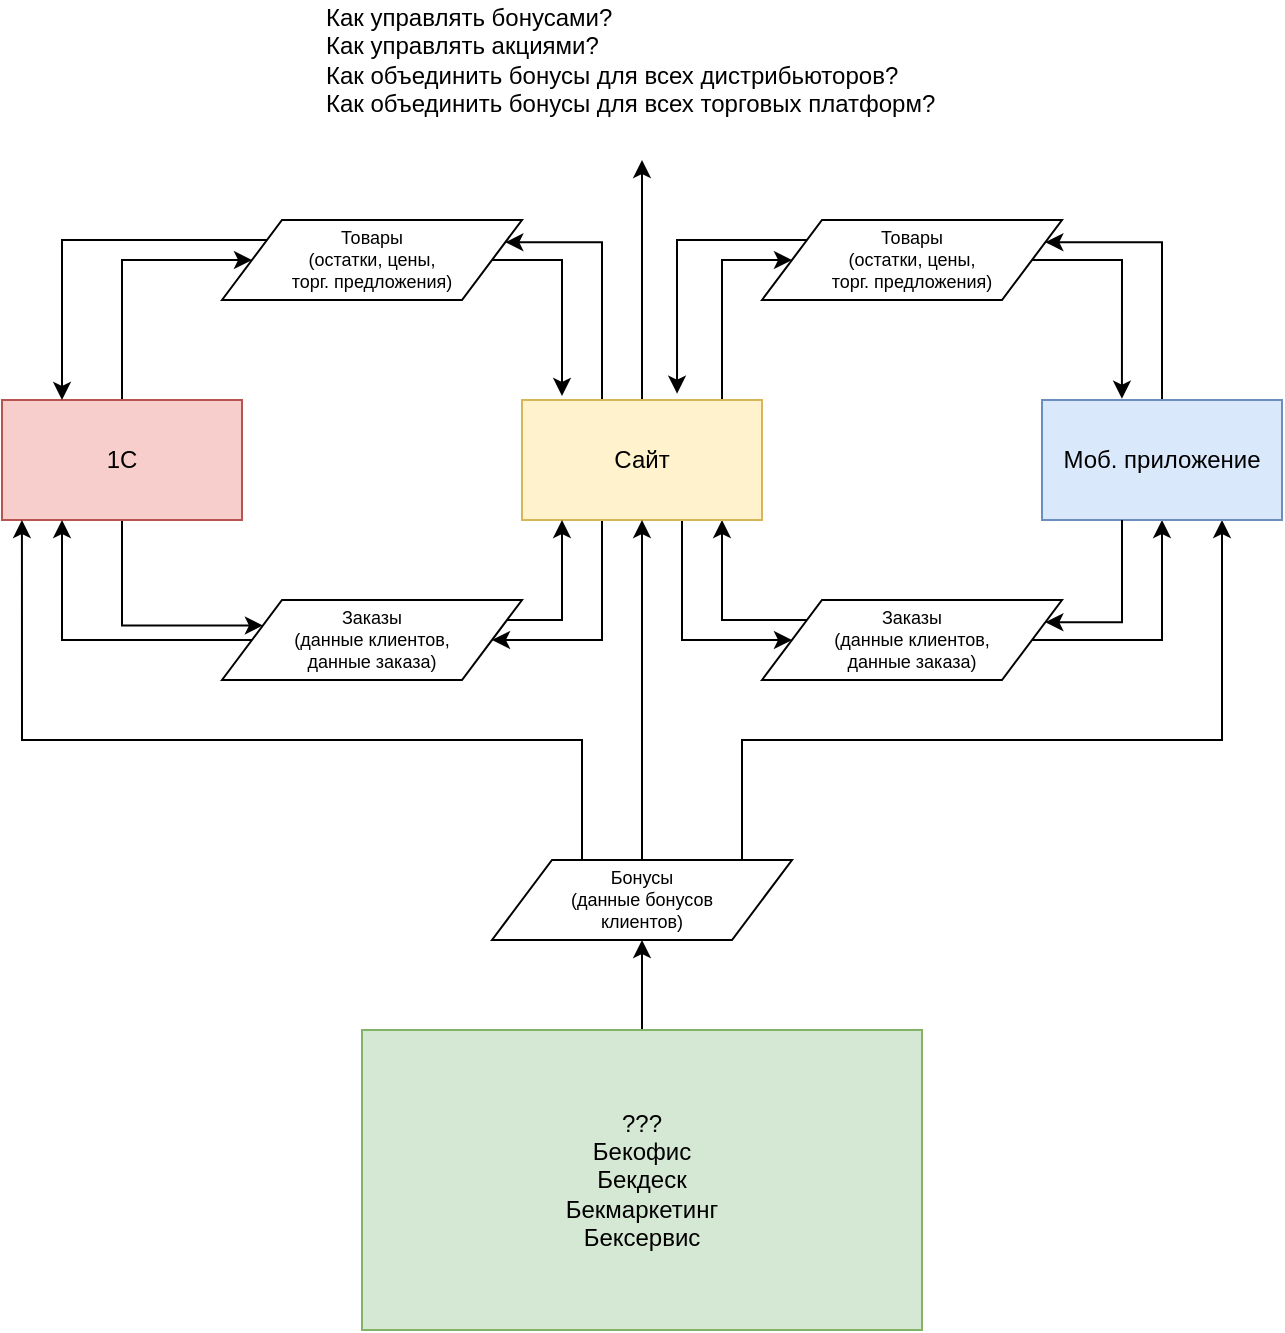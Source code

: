 <mxfile version="12.9.11" type="github">
  <diagram id="prtHgNgQTEPvFCAcTncT" name="Page-1">
    <mxGraphModel dx="1185" dy="1804" grid="1" gridSize="10" guides="1" tooltips="1" connect="1" arrows="1" fold="1" page="1" pageScale="1" pageWidth="827" pageHeight="1169" math="0" shadow="0">
      <root>
        <mxCell id="0" />
        <mxCell id="1" parent="0" />
        <mxCell id="5-2qtGXvS5xHU3MuhLib-55" value="" style="edgeStyle=orthogonalEdgeStyle;rounded=0;orthogonalLoop=1;jettySize=auto;html=1;fontSize=12;entryX=0.75;entryY=1;entryDx=0;entryDy=0;" edge="1" parent="1" source="5-2qtGXvS5xHU3MuhLib-36" target="5-2qtGXvS5xHU3MuhLib-4">
          <mxGeometry relative="1" as="geometry">
            <mxPoint x="410" y="270" as="targetPoint" />
            <Array as="points">
              <mxPoint x="460" y="290" />
              <mxPoint x="700" y="290" />
            </Array>
          </mxGeometry>
        </mxCell>
        <mxCell id="5-2qtGXvS5xHU3MuhLib-24" value="" style="edgeStyle=orthogonalEdgeStyle;rounded=0;orthogonalLoop=1;jettySize=auto;html=1;fontSize=9;entryX=0;entryY=0.5;entryDx=0;entryDy=0;" edge="1" parent="1" source="5-2qtGXvS5xHU3MuhLib-1" target="5-2qtGXvS5xHU3MuhLib-8">
          <mxGeometry relative="1" as="geometry">
            <mxPoint x="150" y="40.0" as="targetPoint" />
            <Array as="points">
              <mxPoint x="150" y="50" />
            </Array>
          </mxGeometry>
        </mxCell>
        <mxCell id="5-2qtGXvS5xHU3MuhLib-26" value="" style="edgeStyle=orthogonalEdgeStyle;rounded=0;orthogonalLoop=1;jettySize=auto;html=1;fontSize=9;entryX=0;entryY=0.25;entryDx=0;entryDy=0;" edge="1" parent="1" source="5-2qtGXvS5xHU3MuhLib-1" target="5-2qtGXvS5xHU3MuhLib-9">
          <mxGeometry relative="1" as="geometry">
            <mxPoint x="150" y="260" as="targetPoint" />
            <Array as="points">
              <mxPoint x="150" y="233" />
            </Array>
          </mxGeometry>
        </mxCell>
        <mxCell id="5-2qtGXvS5xHU3MuhLib-1" value="1C" style="rounded=0;whiteSpace=wrap;html=1;fillColor=#f8cecc;strokeColor=#b85450;" vertex="1" parent="1">
          <mxGeometry x="90" y="120" width="120" height="60" as="geometry" />
        </mxCell>
        <mxCell id="5-2qtGXvS5xHU3MuhLib-16" value="" style="edgeStyle=orthogonalEdgeStyle;rounded=0;orthogonalLoop=1;jettySize=auto;html=1;fontSize=9;entryX=1;entryY=0.25;entryDx=0;entryDy=0;" edge="1" parent="1" source="5-2qtGXvS5xHU3MuhLib-3" target="5-2qtGXvS5xHU3MuhLib-8">
          <mxGeometry relative="1" as="geometry">
            <mxPoint x="390" y="30" as="targetPoint" />
            <Array as="points">
              <mxPoint x="390" y="41" />
            </Array>
          </mxGeometry>
        </mxCell>
        <mxCell id="5-2qtGXvS5xHU3MuhLib-32" value="" style="edgeStyle=orthogonalEdgeStyle;rounded=0;orthogonalLoop=1;jettySize=auto;html=1;fontSize=9;entryX=1;entryY=0.5;entryDx=0;entryDy=0;" edge="1" parent="1" source="5-2qtGXvS5xHU3MuhLib-3" target="5-2qtGXvS5xHU3MuhLib-9">
          <mxGeometry relative="1" as="geometry">
            <mxPoint x="400" y="260" as="targetPoint" />
            <Array as="points">
              <mxPoint x="390" y="240" />
            </Array>
          </mxGeometry>
        </mxCell>
        <mxCell id="5-2qtGXvS5xHU3MuhLib-46" value="" style="edgeStyle=orthogonalEdgeStyle;rounded=0;orthogonalLoop=1;jettySize=auto;html=1;fontSize=12;entryX=0;entryY=0.5;entryDx=0;entryDy=0;" edge="1" parent="1" source="5-2qtGXvS5xHU3MuhLib-3" target="5-2qtGXvS5xHU3MuhLib-34">
          <mxGeometry relative="1" as="geometry">
            <mxPoint x="490" y="50" as="targetPoint" />
            <Array as="points">
              <mxPoint x="450" y="50" />
            </Array>
          </mxGeometry>
        </mxCell>
        <mxCell id="5-2qtGXvS5xHU3MuhLib-48" value="" style="edgeStyle=orthogonalEdgeStyle;rounded=0;orthogonalLoop=1;jettySize=auto;html=1;fontSize=12;exitX=0;exitY=0;exitDx=0;exitDy=0;" edge="1" parent="1" source="5-2qtGXvS5xHU3MuhLib-35" target="5-2qtGXvS5xHU3MuhLib-3">
          <mxGeometry relative="1" as="geometry">
            <mxPoint x="410" y="260" as="sourcePoint" />
            <Array as="points">
              <mxPoint x="495" y="230" />
              <mxPoint x="450" y="230" />
            </Array>
          </mxGeometry>
        </mxCell>
        <mxCell id="5-2qtGXvS5xHU3MuhLib-50" value="" style="edgeStyle=orthogonalEdgeStyle;rounded=0;orthogonalLoop=1;jettySize=auto;html=1;fontSize=12;entryX=0;entryY=0.5;entryDx=0;entryDy=0;" edge="1" parent="1" source="5-2qtGXvS5xHU3MuhLib-3" target="5-2qtGXvS5xHU3MuhLib-35">
          <mxGeometry relative="1" as="geometry">
            <mxPoint x="410" y="260" as="targetPoint" />
            <Array as="points">
              <mxPoint x="430" y="240" />
            </Array>
          </mxGeometry>
        </mxCell>
        <mxCell id="5-2qtGXvS5xHU3MuhLib-61" value="" style="edgeStyle=orthogonalEdgeStyle;rounded=0;orthogonalLoop=1;jettySize=auto;html=1;fontSize=12;" edge="1" parent="1" source="5-2qtGXvS5xHU3MuhLib-3">
          <mxGeometry relative="1" as="geometry">
            <mxPoint x="410" as="targetPoint" />
          </mxGeometry>
        </mxCell>
        <mxCell id="5-2qtGXvS5xHU3MuhLib-3" value="Сайт" style="rounded=0;whiteSpace=wrap;html=1;fillColor=#fff2cc;strokeColor=#d6b656;" vertex="1" parent="1">
          <mxGeometry x="350" y="120" width="120" height="60" as="geometry" />
        </mxCell>
        <mxCell id="5-2qtGXvS5xHU3MuhLib-38" value="" style="edgeStyle=orthogonalEdgeStyle;rounded=0;orthogonalLoop=1;jettySize=auto;html=1;fontSize=12;exitX=1;exitY=0.75;exitDx=0;exitDy=0;" edge="1" parent="1" source="5-2qtGXvS5xHU3MuhLib-35" target="5-2qtGXvS5xHU3MuhLib-4">
          <mxGeometry relative="1" as="geometry">
            <mxPoint x="670" y="260" as="sourcePoint" />
            <Array as="points">
              <mxPoint x="600" y="240" />
              <mxPoint x="670" y="240" />
            </Array>
          </mxGeometry>
        </mxCell>
        <mxCell id="5-2qtGXvS5xHU3MuhLib-42" value="" style="edgeStyle=orthogonalEdgeStyle;rounded=0;orthogonalLoop=1;jettySize=auto;html=1;fontSize=12;entryX=1;entryY=0.25;entryDx=0;entryDy=0;" edge="1" parent="1" source="5-2qtGXvS5xHU3MuhLib-4" target="5-2qtGXvS5xHU3MuhLib-34">
          <mxGeometry relative="1" as="geometry">
            <mxPoint x="670" y="40.0" as="targetPoint" />
            <Array as="points">
              <mxPoint x="670" y="41" />
            </Array>
          </mxGeometry>
        </mxCell>
        <mxCell id="5-2qtGXvS5xHU3MuhLib-4" value="Моб. приложение" style="rounded=0;whiteSpace=wrap;html=1;fillColor=#dae8fc;strokeColor=#6c8ebf;" vertex="1" parent="1">
          <mxGeometry x="610" y="120" width="120" height="60" as="geometry" />
        </mxCell>
        <mxCell id="5-2qtGXvS5xHU3MuhLib-6" value="&lt;div&gt;&lt;span&gt;Как управлять бонусами?&lt;/span&gt;&lt;/div&gt;Как управлять акциями?&lt;br&gt;Как объединить бонусы для всех дистрибьюторов?&lt;br&gt;Как объединить бонусы для всех торговых платформ?" style="text;html=1;align=left;verticalAlign=middle;resizable=0;points=[];autosize=1;" vertex="1" parent="1">
          <mxGeometry x="250" y="-80" width="320" height="60" as="geometry" />
        </mxCell>
        <mxCell id="5-2qtGXvS5xHU3MuhLib-18" value="" style="edgeStyle=orthogonalEdgeStyle;rounded=0;orthogonalLoop=1;jettySize=auto;html=1;fontSize=9;" edge="1" parent="1" source="5-2qtGXvS5xHU3MuhLib-8">
          <mxGeometry relative="1" as="geometry">
            <mxPoint x="370" y="118" as="targetPoint" />
            <Array as="points">
              <mxPoint x="370" y="50" />
            </Array>
          </mxGeometry>
        </mxCell>
        <mxCell id="5-2qtGXvS5xHU3MuhLib-20" value="" style="edgeStyle=orthogonalEdgeStyle;rounded=0;orthogonalLoop=1;jettySize=auto;html=1;fontSize=9;entryX=0.25;entryY=0;entryDx=0;entryDy=0;" edge="1" parent="1" source="5-2qtGXvS5xHU3MuhLib-8" target="5-2qtGXvS5xHU3MuhLib-1">
          <mxGeometry relative="1" as="geometry">
            <mxPoint x="105" y="50.0" as="targetPoint" />
            <Array as="points">
              <mxPoint x="120" y="40" />
            </Array>
          </mxGeometry>
        </mxCell>
        <mxCell id="5-2qtGXvS5xHU3MuhLib-8" value="&lt;span&gt;Товары &lt;br&gt;(остатки, цены, &lt;br&gt;торг. предложения)&lt;/span&gt;" style="shape=parallelogram;perimeter=parallelogramPerimeter;whiteSpace=wrap;html=1;fontSize=9;" vertex="1" parent="1">
          <mxGeometry x="200" y="30" width="150" height="40" as="geometry" />
        </mxCell>
        <mxCell id="5-2qtGXvS5xHU3MuhLib-28" value="" style="edgeStyle=orthogonalEdgeStyle;rounded=0;orthogonalLoop=1;jettySize=auto;html=1;fontSize=9;entryX=0.25;entryY=1;entryDx=0;entryDy=0;" edge="1" parent="1" source="5-2qtGXvS5xHU3MuhLib-9" target="5-2qtGXvS5xHU3MuhLib-1">
          <mxGeometry relative="1" as="geometry">
            <mxPoint x="120" y="190" as="targetPoint" />
            <Array as="points">
              <mxPoint x="120" y="240" />
            </Array>
          </mxGeometry>
        </mxCell>
        <mxCell id="5-2qtGXvS5xHU3MuhLib-30" value="" style="edgeStyle=orthogonalEdgeStyle;rounded=0;orthogonalLoop=1;jettySize=auto;html=1;fontSize=9;" edge="1" parent="1" source="5-2qtGXvS5xHU3MuhLib-9">
          <mxGeometry relative="1" as="geometry">
            <mxPoint x="370" y="180" as="targetPoint" />
            <Array as="points">
              <mxPoint x="275" y="230" />
              <mxPoint x="381" y="230" />
            </Array>
          </mxGeometry>
        </mxCell>
        <mxCell id="5-2qtGXvS5xHU3MuhLib-9" value="&lt;span&gt;Заказы &lt;br&gt;(данные клиентов, &lt;br&gt;данные заказа)&lt;/span&gt;" style="shape=parallelogram;perimeter=parallelogramPerimeter;whiteSpace=wrap;html=1;fontSize=9;" vertex="1" parent="1">
          <mxGeometry x="200" y="220" width="150" height="40" as="geometry" />
        </mxCell>
        <mxCell id="5-2qtGXvS5xHU3MuhLib-53" value="" style="edgeStyle=orthogonalEdgeStyle;rounded=0;orthogonalLoop=1;jettySize=auto;html=1;fontSize=12;" edge="1" parent="1" source="5-2qtGXvS5xHU3MuhLib-33" target="5-2qtGXvS5xHU3MuhLib-36">
          <mxGeometry relative="1" as="geometry" />
        </mxCell>
        <mxCell id="5-2qtGXvS5xHU3MuhLib-33" value="???&lt;br style=&quot;font-size: 12px;&quot;&gt;Бекофис&lt;br style=&quot;font-size: 12px;&quot;&gt;Бекдеск&lt;br style=&quot;font-size: 12px;&quot;&gt;Бекмаркетинг&lt;br style=&quot;font-size: 12px;&quot;&gt;Бексервис" style="rounded=0;whiteSpace=wrap;html=1;fontSize=12;fillColor=#d5e8d4;strokeColor=#82b366;" vertex="1" parent="1">
          <mxGeometry x="270" y="435" width="280" height="150" as="geometry" />
        </mxCell>
        <mxCell id="5-2qtGXvS5xHU3MuhLib-44" value="" style="edgeStyle=orthogonalEdgeStyle;rounded=0;orthogonalLoop=1;jettySize=auto;html=1;fontSize=12;entryX=0.646;entryY=-0.053;entryDx=0;entryDy=0;entryPerimeter=0;" edge="1" parent="1" target="5-2qtGXvS5xHU3MuhLib-3">
          <mxGeometry relative="1" as="geometry">
            <mxPoint x="545" y="40" as="sourcePoint" />
            <mxPoint x="382.5" y="40.0" as="targetPoint" />
            <Array as="points">
              <mxPoint x="428" y="40" />
            </Array>
          </mxGeometry>
        </mxCell>
        <mxCell id="5-2qtGXvS5xHU3MuhLib-52" value="" style="edgeStyle=orthogonalEdgeStyle;rounded=0;orthogonalLoop=1;jettySize=auto;html=1;fontSize=12;entryX=0.333;entryY=-0.011;entryDx=0;entryDy=0;entryPerimeter=0;" edge="1" parent="1" source="5-2qtGXvS5xHU3MuhLib-34" target="5-2qtGXvS5xHU3MuhLib-4">
          <mxGeometry relative="1" as="geometry">
            <mxPoint x="715" y="50.0" as="targetPoint" />
            <Array as="points">
              <mxPoint x="650" y="50" />
            </Array>
          </mxGeometry>
        </mxCell>
        <mxCell id="5-2qtGXvS5xHU3MuhLib-34" value="&lt;span&gt;Товары &lt;br&gt;(остатки, цены, &lt;br&gt;торг. предложения)&lt;/span&gt;" style="shape=parallelogram;perimeter=parallelogramPerimeter;whiteSpace=wrap;html=1;fontSize=9;" vertex="1" parent="1">
          <mxGeometry x="470" y="30" width="150" height="40" as="geometry" />
        </mxCell>
        <mxCell id="5-2qtGXvS5xHU3MuhLib-40" value="" style="edgeStyle=orthogonalEdgeStyle;rounded=0;orthogonalLoop=1;jettySize=auto;html=1;fontSize=12;exitX=1;exitY=0.25;exitDx=0;exitDy=0;entryX=1;entryY=0.25;entryDx=0;entryDy=0;" edge="1" parent="1" target="5-2qtGXvS5xHU3MuhLib-35">
          <mxGeometry relative="1" as="geometry">
            <mxPoint x="650" y="180" as="sourcePoint" />
            <Array as="points">
              <mxPoint x="650" y="231" />
            </Array>
          </mxGeometry>
        </mxCell>
        <mxCell id="5-2qtGXvS5xHU3MuhLib-35" value="&lt;span&gt;Заказы &lt;br&gt;(данные клиентов, &lt;br&gt;данные заказа)&lt;/span&gt;" style="shape=parallelogram;perimeter=parallelogramPerimeter;whiteSpace=wrap;html=1;fontSize=9;" vertex="1" parent="1">
          <mxGeometry x="470" y="220" width="150" height="40" as="geometry" />
        </mxCell>
        <mxCell id="5-2qtGXvS5xHU3MuhLib-57" value="" style="edgeStyle=orthogonalEdgeStyle;rounded=0;orthogonalLoop=1;jettySize=auto;html=1;fontSize=12;entryX=0.083;entryY=1;entryDx=0;entryDy=0;entryPerimeter=0;" edge="1" parent="1" source="5-2qtGXvS5xHU3MuhLib-36" target="5-2qtGXvS5xHU3MuhLib-1">
          <mxGeometry relative="1" as="geometry">
            <mxPoint x="410" y="270" as="targetPoint" />
            <Array as="points">
              <mxPoint x="380" y="290" />
              <mxPoint x="100" y="290" />
            </Array>
          </mxGeometry>
        </mxCell>
        <mxCell id="5-2qtGXvS5xHU3MuhLib-59" value="" style="edgeStyle=orthogonalEdgeStyle;rounded=0;orthogonalLoop=1;jettySize=auto;html=1;fontSize=12;entryX=0.5;entryY=1;entryDx=0;entryDy=0;" edge="1" parent="1" source="5-2qtGXvS5xHU3MuhLib-36" target="5-2qtGXvS5xHU3MuhLib-3">
          <mxGeometry relative="1" as="geometry">
            <mxPoint x="410" y="270" as="targetPoint" />
          </mxGeometry>
        </mxCell>
        <mxCell id="5-2qtGXvS5xHU3MuhLib-36" value="&lt;span&gt;Бонусы&lt;br&gt;(данные бонусов &lt;br&gt;клиентов)&lt;/span&gt;" style="shape=parallelogram;perimeter=parallelogramPerimeter;whiteSpace=wrap;html=1;fontSize=9;" vertex="1" parent="1">
          <mxGeometry x="335" y="350" width="150" height="40" as="geometry" />
        </mxCell>
      </root>
    </mxGraphModel>
  </diagram>
</mxfile>
